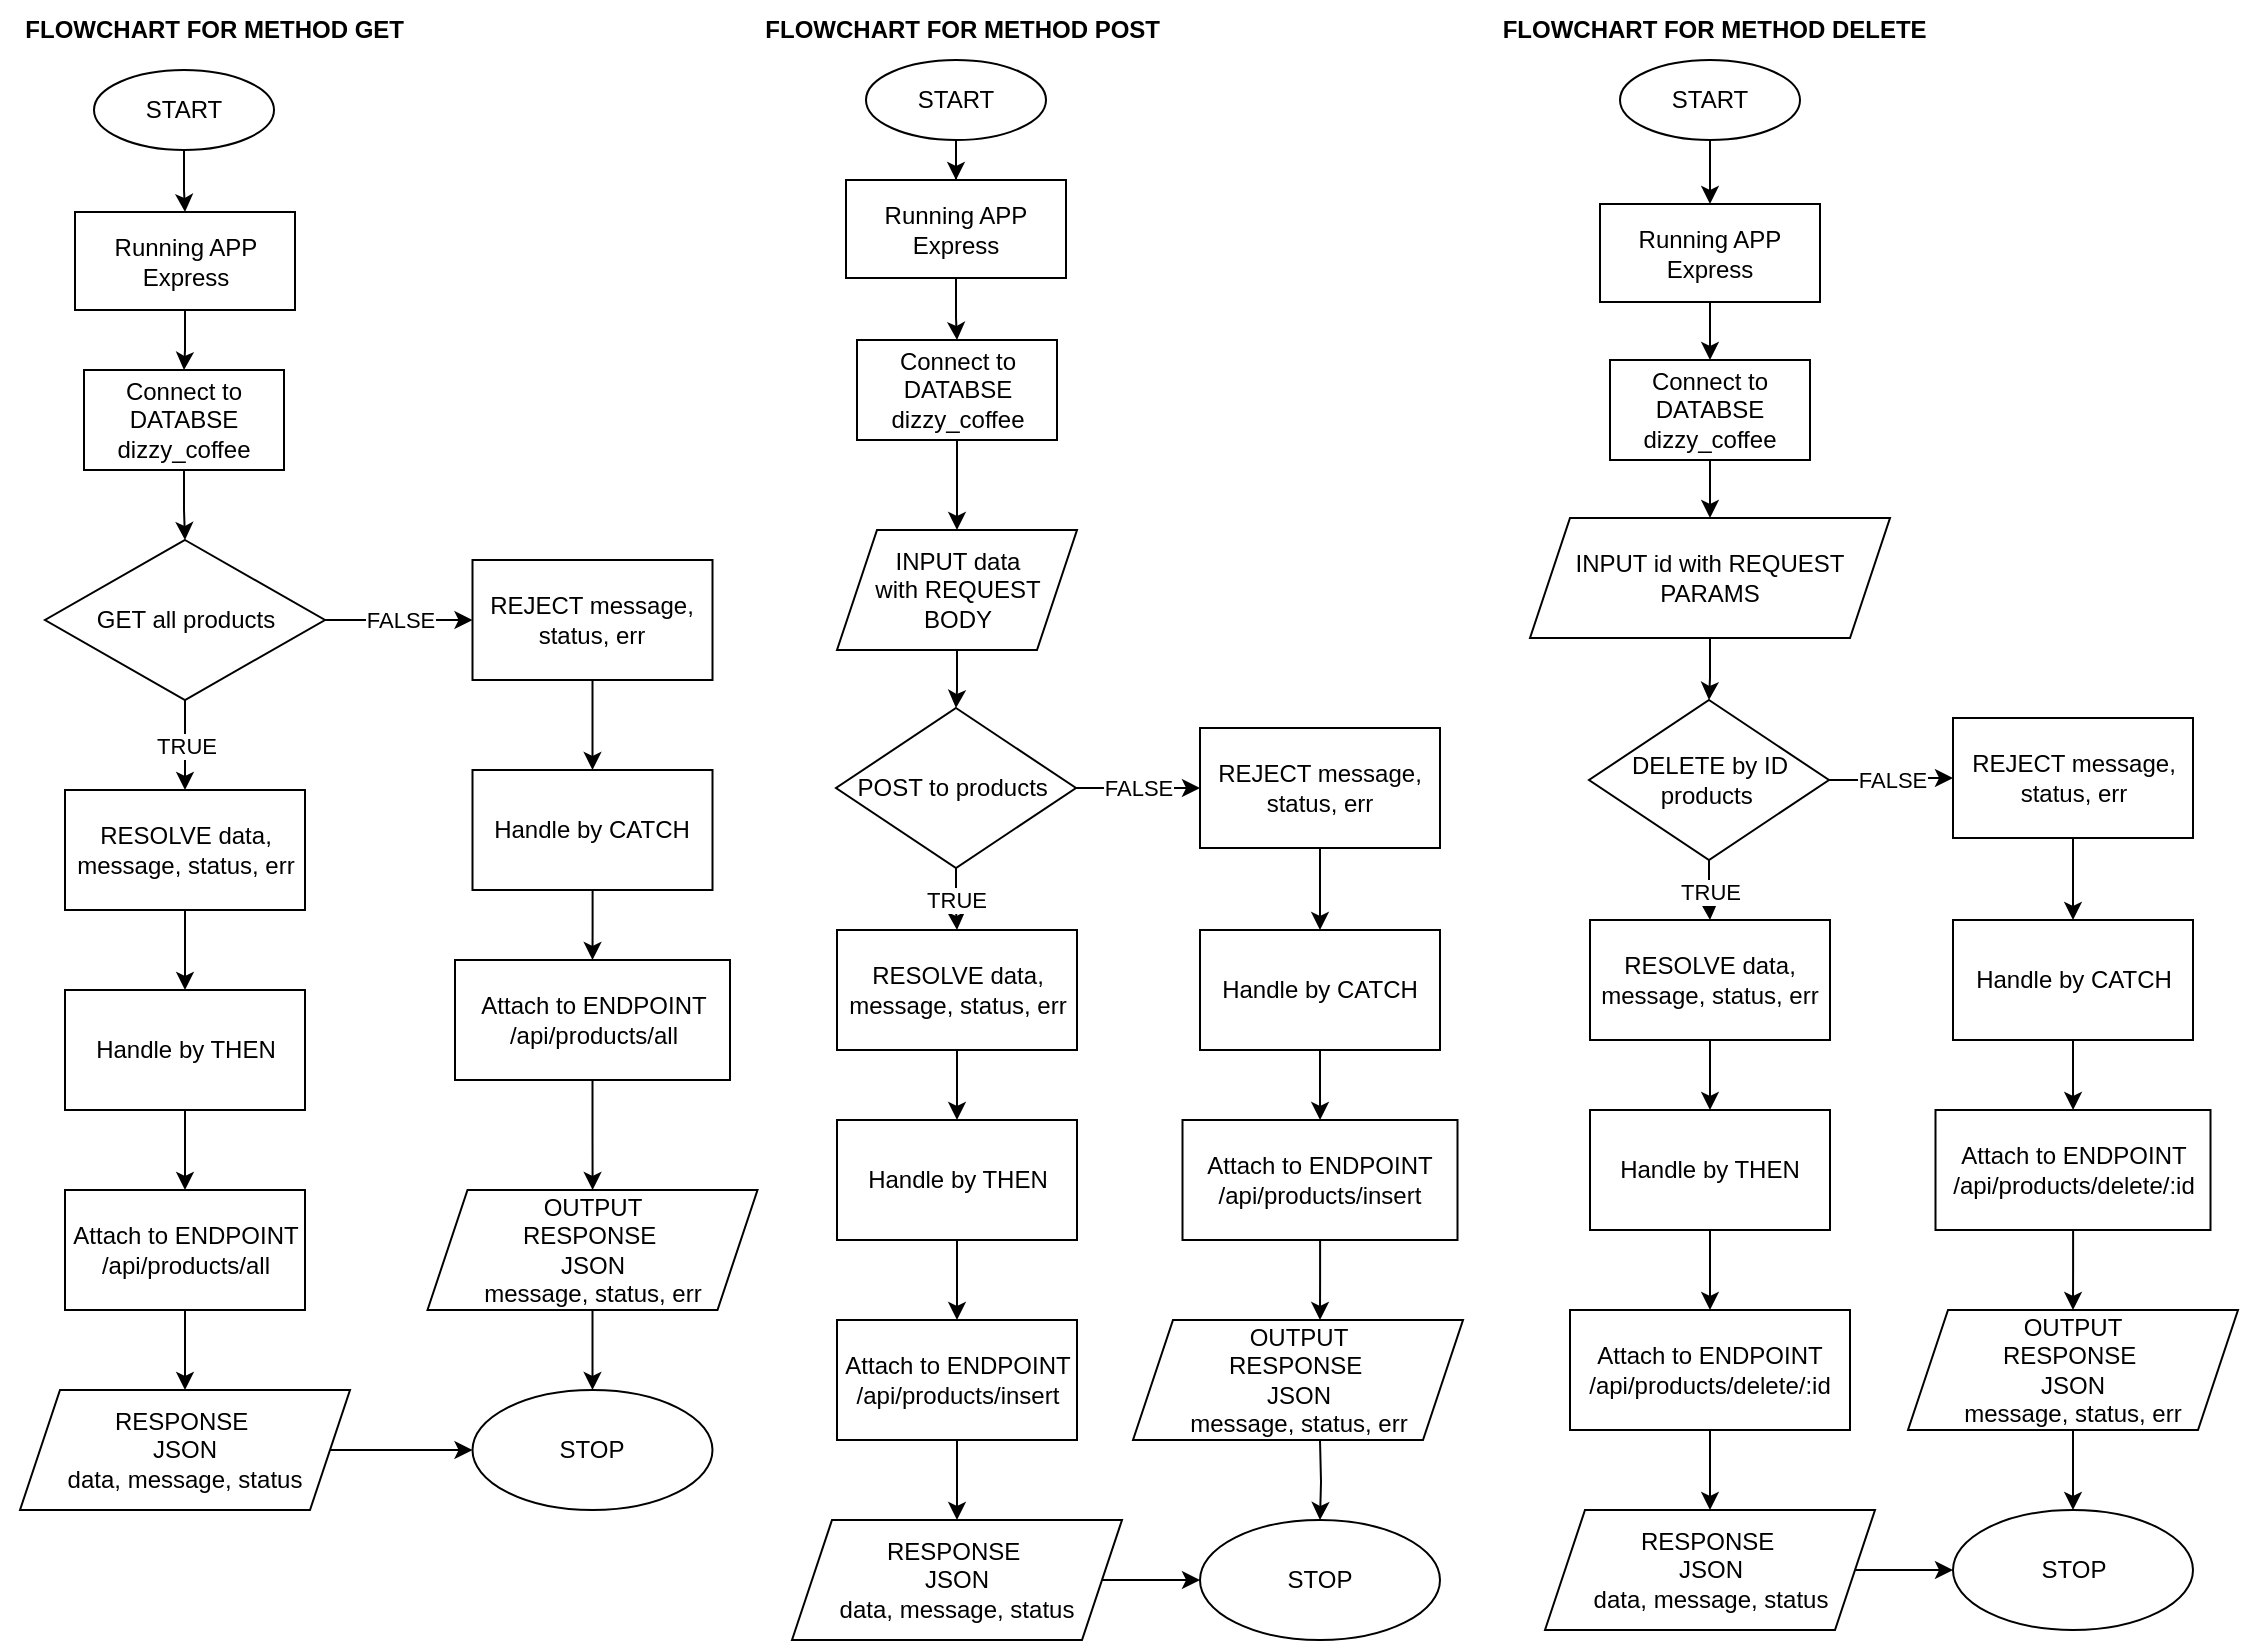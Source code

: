 <mxfile version="17.4.6" type="device"><diagram id="C5RBs43oDa-KdzZeNtuy" name="Page-1"><mxGraphModel dx="868" dy="488" grid="1" gridSize="10" guides="1" tooltips="1" connect="1" arrows="1" fold="1" page="1" pageScale="1" pageWidth="1169" pageHeight="827" math="0" shadow="0"><root><mxCell id="WIyWlLk6GJQsqaUBKTNV-0"/><mxCell id="WIyWlLk6GJQsqaUBKTNV-1" parent="WIyWlLk6GJQsqaUBKTNV-0"/><mxCell id="Aat2uez3Rn2jv2o_l3eE-41" value="" style="edgeStyle=orthogonalEdgeStyle;rounded=0;orthogonalLoop=1;jettySize=auto;html=1;" edge="1" parent="WIyWlLk6GJQsqaUBKTNV-1" source="Aat2uez3Rn2jv2o_l3eE-0" target="Aat2uez3Rn2jv2o_l3eE-40"><mxGeometry relative="1" as="geometry"/></mxCell><mxCell id="Aat2uez3Rn2jv2o_l3eE-0" value="START" style="ellipse;whiteSpace=wrap;html=1;" vertex="1" parent="WIyWlLk6GJQsqaUBKTNV-1"><mxGeometry x="67" y="35" width="90" height="40" as="geometry"/></mxCell><mxCell id="Aat2uez3Rn2jv2o_l3eE-10" value="" style="edgeStyle=orthogonalEdgeStyle;rounded=0;orthogonalLoop=1;jettySize=auto;html=1;" edge="1" parent="WIyWlLk6GJQsqaUBKTNV-1" source="Aat2uez3Rn2jv2o_l3eE-6" target="Aat2uez3Rn2jv2o_l3eE-9"><mxGeometry relative="1" as="geometry"/></mxCell><mxCell id="Aat2uez3Rn2jv2o_l3eE-6" value="Connect to DATABSE dizzy_coffee" style="whiteSpace=wrap;html=1;" vertex="1" parent="WIyWlLk6GJQsqaUBKTNV-1"><mxGeometry x="62" y="185" width="100" height="50" as="geometry"/></mxCell><mxCell id="Aat2uez3Rn2jv2o_l3eE-12" value="TRUE" style="edgeStyle=orthogonalEdgeStyle;rounded=0;orthogonalLoop=1;jettySize=auto;html=1;" edge="1" parent="WIyWlLk6GJQsqaUBKTNV-1" source="Aat2uez3Rn2jv2o_l3eE-9" target="Aat2uez3Rn2jv2o_l3eE-11"><mxGeometry relative="1" as="geometry"/></mxCell><mxCell id="Aat2uez3Rn2jv2o_l3eE-14" value="FALSE" style="edgeStyle=orthogonalEdgeStyle;rounded=0;orthogonalLoop=1;jettySize=auto;html=1;" edge="1" parent="WIyWlLk6GJQsqaUBKTNV-1" source="Aat2uez3Rn2jv2o_l3eE-9" target="Aat2uez3Rn2jv2o_l3eE-13"><mxGeometry relative="1" as="geometry"/></mxCell><mxCell id="Aat2uez3Rn2jv2o_l3eE-9" value="&lt;span&gt;GET all products&lt;/span&gt;" style="rhombus;whiteSpace=wrap;html=1;" vertex="1" parent="WIyWlLk6GJQsqaUBKTNV-1"><mxGeometry x="42.5" y="270" width="140" height="80" as="geometry"/></mxCell><mxCell id="Aat2uez3Rn2jv2o_l3eE-20" value="" style="edgeStyle=orthogonalEdgeStyle;rounded=0;orthogonalLoop=1;jettySize=auto;html=1;" edge="1" parent="WIyWlLk6GJQsqaUBKTNV-1" source="Aat2uez3Rn2jv2o_l3eE-11" target="Aat2uez3Rn2jv2o_l3eE-19"><mxGeometry relative="1" as="geometry"/></mxCell><mxCell id="Aat2uez3Rn2jv2o_l3eE-11" value="RESOLVE data, message, status, err" style="whiteSpace=wrap;html=1;" vertex="1" parent="WIyWlLk6GJQsqaUBKTNV-1"><mxGeometry x="52.5" y="395" width="120" height="60" as="geometry"/></mxCell><mxCell id="Aat2uez3Rn2jv2o_l3eE-24" value="" style="edgeStyle=orthogonalEdgeStyle;rounded=0;orthogonalLoop=1;jettySize=auto;html=1;" edge="1" parent="WIyWlLk6GJQsqaUBKTNV-1" source="Aat2uez3Rn2jv2o_l3eE-13" target="Aat2uez3Rn2jv2o_l3eE-23"><mxGeometry relative="1" as="geometry"/></mxCell><mxCell id="Aat2uez3Rn2jv2o_l3eE-13" value="REJECT message, status, err" style="whiteSpace=wrap;html=1;" vertex="1" parent="WIyWlLk6GJQsqaUBKTNV-1"><mxGeometry x="256.25" y="280" width="120" height="60" as="geometry"/></mxCell><mxCell id="Aat2uez3Rn2jv2o_l3eE-28" value="" style="edgeStyle=orthogonalEdgeStyle;rounded=0;orthogonalLoop=1;jettySize=auto;html=1;" edge="1" parent="WIyWlLk6GJQsqaUBKTNV-1" source="Aat2uez3Rn2jv2o_l3eE-19" target="Aat2uez3Rn2jv2o_l3eE-27"><mxGeometry relative="1" as="geometry"/></mxCell><mxCell id="Aat2uez3Rn2jv2o_l3eE-19" value="Handle by THEN" style="whiteSpace=wrap;html=1;" vertex="1" parent="WIyWlLk6GJQsqaUBKTNV-1"><mxGeometry x="52.5" y="495" width="120" height="60" as="geometry"/></mxCell><mxCell id="Aat2uez3Rn2jv2o_l3eE-32" value="" style="edgeStyle=orthogonalEdgeStyle;rounded=0;orthogonalLoop=1;jettySize=auto;html=1;" edge="1" parent="WIyWlLk6GJQsqaUBKTNV-1" source="Aat2uez3Rn2jv2o_l3eE-23" target="Aat2uez3Rn2jv2o_l3eE-31"><mxGeometry relative="1" as="geometry"/></mxCell><mxCell id="Aat2uez3Rn2jv2o_l3eE-23" value="Handle by CATCH" style="whiteSpace=wrap;html=1;" vertex="1" parent="WIyWlLk6GJQsqaUBKTNV-1"><mxGeometry x="256.25" y="385" width="120" height="60" as="geometry"/></mxCell><mxCell id="Aat2uez3Rn2jv2o_l3eE-30" value="" style="edgeStyle=orthogonalEdgeStyle;rounded=0;orthogonalLoop=1;jettySize=auto;html=1;" edge="1" parent="WIyWlLk6GJQsqaUBKTNV-1" source="Aat2uez3Rn2jv2o_l3eE-27" target="Aat2uez3Rn2jv2o_l3eE-29"><mxGeometry relative="1" as="geometry"/></mxCell><mxCell id="Aat2uez3Rn2jv2o_l3eE-27" value="Attach to ENDPOINT&lt;br&gt;/api/products/all" style="whiteSpace=wrap;html=1;" vertex="1" parent="WIyWlLk6GJQsqaUBKTNV-1"><mxGeometry x="52.5" y="595" width="120" height="60" as="geometry"/></mxCell><mxCell id="Aat2uez3Rn2jv2o_l3eE-38" value="" style="edgeStyle=orthogonalEdgeStyle;rounded=0;orthogonalLoop=1;jettySize=auto;html=1;" edge="1" parent="WIyWlLk6GJQsqaUBKTNV-1" source="Aat2uez3Rn2jv2o_l3eE-29" target="Aat2uez3Rn2jv2o_l3eE-37"><mxGeometry relative="1" as="geometry"/></mxCell><mxCell id="Aat2uez3Rn2jv2o_l3eE-29" value="RESPONSE&amp;nbsp;&lt;br&gt;JSON&lt;br&gt;data, message, status" style="shape=parallelogram;perimeter=parallelogramPerimeter;whiteSpace=wrap;html=1;fixedSize=1;" vertex="1" parent="WIyWlLk6GJQsqaUBKTNV-1"><mxGeometry x="30" y="695" width="165" height="60" as="geometry"/></mxCell><mxCell id="Aat2uez3Rn2jv2o_l3eE-34" value="" style="edgeStyle=orthogonalEdgeStyle;rounded=0;orthogonalLoop=1;jettySize=auto;html=1;" edge="1" parent="WIyWlLk6GJQsqaUBKTNV-1" source="Aat2uez3Rn2jv2o_l3eE-31" target="Aat2uez3Rn2jv2o_l3eE-33"><mxGeometry relative="1" as="geometry"/></mxCell><mxCell id="Aat2uez3Rn2jv2o_l3eE-31" value="Attach to ENDPOINT&lt;br&gt;/api/products/all" style="whiteSpace=wrap;html=1;" vertex="1" parent="WIyWlLk6GJQsqaUBKTNV-1"><mxGeometry x="247.5" y="480" width="137.5" height="60" as="geometry"/></mxCell><mxCell id="Aat2uez3Rn2jv2o_l3eE-39" value="" style="edgeStyle=orthogonalEdgeStyle;rounded=0;orthogonalLoop=1;jettySize=auto;html=1;" edge="1" parent="WIyWlLk6GJQsqaUBKTNV-1" source="Aat2uez3Rn2jv2o_l3eE-33" target="Aat2uez3Rn2jv2o_l3eE-37"><mxGeometry relative="1" as="geometry"/></mxCell><mxCell id="Aat2uez3Rn2jv2o_l3eE-33" value="OUTPUT&lt;br&gt;RESPONSE&amp;nbsp;&lt;br&gt;JSON&lt;br&gt;message, status, err" style="shape=parallelogram;perimeter=parallelogramPerimeter;whiteSpace=wrap;html=1;fixedSize=1;" vertex="1" parent="WIyWlLk6GJQsqaUBKTNV-1"><mxGeometry x="233.75" y="595" width="165" height="60" as="geometry"/></mxCell><mxCell id="Aat2uez3Rn2jv2o_l3eE-37" value="STOP" style="ellipse;whiteSpace=wrap;html=1;" vertex="1" parent="WIyWlLk6GJQsqaUBKTNV-1"><mxGeometry x="256.25" y="695" width="120" height="60" as="geometry"/></mxCell><mxCell id="Aat2uez3Rn2jv2o_l3eE-42" value="" style="edgeStyle=orthogonalEdgeStyle;rounded=0;orthogonalLoop=1;jettySize=auto;html=1;" edge="1" parent="WIyWlLk6GJQsqaUBKTNV-1" source="Aat2uez3Rn2jv2o_l3eE-40" target="Aat2uez3Rn2jv2o_l3eE-6"><mxGeometry relative="1" as="geometry"/></mxCell><mxCell id="Aat2uez3Rn2jv2o_l3eE-40" value="Running APP Express" style="whiteSpace=wrap;html=1;" vertex="1" parent="WIyWlLk6GJQsqaUBKTNV-1"><mxGeometry x="57.5" y="106" width="110" height="49" as="geometry"/></mxCell><mxCell id="Aat2uez3Rn2jv2o_l3eE-43" value="&lt;b&gt;FLOWCHART FOR METHOD GET&amp;nbsp;&lt;/b&gt;" style="text;html=1;strokeColor=none;fillColor=none;align=center;verticalAlign=middle;whiteSpace=wrap;rounded=0;" vertex="1" parent="WIyWlLk6GJQsqaUBKTNV-1"><mxGeometry x="20" width="217.5" height="30" as="geometry"/></mxCell><mxCell id="Aat2uez3Rn2jv2o_l3eE-44" value="" style="edgeStyle=orthogonalEdgeStyle;rounded=0;orthogonalLoop=1;jettySize=auto;html=1;" edge="1" source="Aat2uez3Rn2jv2o_l3eE-45" target="Aat2uez3Rn2jv2o_l3eE-69" parent="WIyWlLk6GJQsqaUBKTNV-1"><mxGeometry relative="1" as="geometry"/></mxCell><mxCell id="Aat2uez3Rn2jv2o_l3eE-45" value="START" style="ellipse;whiteSpace=wrap;html=1;" vertex="1" parent="WIyWlLk6GJQsqaUBKTNV-1"><mxGeometry x="453" y="30" width="90" height="40" as="geometry"/></mxCell><mxCell id="Aat2uez3Rn2jv2o_l3eE-104" value="" style="edgeStyle=orthogonalEdgeStyle;rounded=0;orthogonalLoop=1;jettySize=auto;html=1;" edge="1" parent="WIyWlLk6GJQsqaUBKTNV-1" source="Aat2uez3Rn2jv2o_l3eE-47" target="Aat2uez3Rn2jv2o_l3eE-76"><mxGeometry relative="1" as="geometry"/></mxCell><mxCell id="Aat2uez3Rn2jv2o_l3eE-47" value="Connect to DATABSE dizzy_coffee" style="whiteSpace=wrap;html=1;" vertex="1" parent="WIyWlLk6GJQsqaUBKTNV-1"><mxGeometry x="448.5" y="170" width="100" height="50" as="geometry"/></mxCell><mxCell id="Aat2uez3Rn2jv2o_l3eE-68" value="" style="edgeStyle=orthogonalEdgeStyle;rounded=0;orthogonalLoop=1;jettySize=auto;html=1;" edge="1" source="Aat2uez3Rn2jv2o_l3eE-69" target="Aat2uez3Rn2jv2o_l3eE-47" parent="WIyWlLk6GJQsqaUBKTNV-1"><mxGeometry relative="1" as="geometry"/></mxCell><mxCell id="Aat2uez3Rn2jv2o_l3eE-69" value="Running APP Express" style="whiteSpace=wrap;html=1;" vertex="1" parent="WIyWlLk6GJQsqaUBKTNV-1"><mxGeometry x="443" y="90" width="110" height="49" as="geometry"/></mxCell><mxCell id="Aat2uez3Rn2jv2o_l3eE-79" value="" style="edgeStyle=orthogonalEdgeStyle;rounded=0;orthogonalLoop=1;jettySize=auto;html=1;" edge="1" parent="WIyWlLk6GJQsqaUBKTNV-1" source="Aat2uez3Rn2jv2o_l3eE-76" target="Aat2uez3Rn2jv2o_l3eE-78"><mxGeometry relative="1" as="geometry"/></mxCell><mxCell id="Aat2uez3Rn2jv2o_l3eE-76" value="INPUT data&lt;br&gt;with REQUEST BODY" style="shape=parallelogram;perimeter=parallelogramPerimeter;whiteSpace=wrap;html=1;fixedSize=1;" vertex="1" parent="WIyWlLk6GJQsqaUBKTNV-1"><mxGeometry x="438.5" y="265" width="120" height="60" as="geometry"/></mxCell><mxCell id="Aat2uez3Rn2jv2o_l3eE-90" value="FALSE" style="edgeStyle=orthogonalEdgeStyle;rounded=0;orthogonalLoop=1;jettySize=auto;html=1;entryX=0;entryY=0.5;entryDx=0;entryDy=0;" edge="1" parent="WIyWlLk6GJQsqaUBKTNV-1" source="Aat2uez3Rn2jv2o_l3eE-78" target="Aat2uez3Rn2jv2o_l3eE-81"><mxGeometry relative="1" as="geometry"/></mxCell><mxCell id="Aat2uez3Rn2jv2o_l3eE-103" value="TRUE" style="edgeStyle=orthogonalEdgeStyle;rounded=0;orthogonalLoop=1;jettySize=auto;html=1;" edge="1" parent="WIyWlLk6GJQsqaUBKTNV-1" source="Aat2uez3Rn2jv2o_l3eE-78" target="Aat2uez3Rn2jv2o_l3eE-93"><mxGeometry relative="1" as="geometry"/></mxCell><mxCell id="Aat2uez3Rn2jv2o_l3eE-78" value="POST to products&amp;nbsp;" style="rhombus;whiteSpace=wrap;html=1;" vertex="1" parent="WIyWlLk6GJQsqaUBKTNV-1"><mxGeometry x="438" y="354" width="120" height="80" as="geometry"/></mxCell><mxCell id="Aat2uez3Rn2jv2o_l3eE-80" value="" style="edgeStyle=orthogonalEdgeStyle;rounded=0;orthogonalLoop=1;jettySize=auto;html=1;" edge="1" source="Aat2uez3Rn2jv2o_l3eE-81" target="Aat2uez3Rn2jv2o_l3eE-83" parent="WIyWlLk6GJQsqaUBKTNV-1"><mxGeometry relative="1" as="geometry"/></mxCell><mxCell id="Aat2uez3Rn2jv2o_l3eE-81" value="REJECT message, status, err" style="whiteSpace=wrap;html=1;" vertex="1" parent="WIyWlLk6GJQsqaUBKTNV-1"><mxGeometry x="620" y="364" width="120" height="60" as="geometry"/></mxCell><mxCell id="Aat2uez3Rn2jv2o_l3eE-82" value="" style="edgeStyle=orthogonalEdgeStyle;rounded=0;orthogonalLoop=1;jettySize=auto;html=1;" edge="1" source="Aat2uez3Rn2jv2o_l3eE-83" target="Aat2uez3Rn2jv2o_l3eE-86" parent="WIyWlLk6GJQsqaUBKTNV-1"><mxGeometry relative="1" as="geometry"/></mxCell><mxCell id="Aat2uez3Rn2jv2o_l3eE-83" value="Handle by CATCH" style="whiteSpace=wrap;html=1;" vertex="1" parent="WIyWlLk6GJQsqaUBKTNV-1"><mxGeometry x="620" y="465" width="120" height="60" as="geometry"/></mxCell><mxCell id="Aat2uez3Rn2jv2o_l3eE-85" value="" style="edgeStyle=orthogonalEdgeStyle;rounded=0;orthogonalLoop=1;jettySize=auto;html=1;" edge="1" source="Aat2uez3Rn2jv2o_l3eE-86" parent="WIyWlLk6GJQsqaUBKTNV-1"><mxGeometry relative="1" as="geometry"><mxPoint x="680" y="660" as="targetPoint"/></mxGeometry></mxCell><mxCell id="Aat2uez3Rn2jv2o_l3eE-86" value="Attach to ENDPOINT&lt;br&gt;/api/products/insert" style="whiteSpace=wrap;html=1;" vertex="1" parent="WIyWlLk6GJQsqaUBKTNV-1"><mxGeometry x="611.25" y="560" width="137.5" height="60" as="geometry"/></mxCell><mxCell id="Aat2uez3Rn2jv2o_l3eE-87" value="" style="edgeStyle=orthogonalEdgeStyle;rounded=0;orthogonalLoop=1;jettySize=auto;html=1;" edge="1" target="Aat2uez3Rn2jv2o_l3eE-89" parent="WIyWlLk6GJQsqaUBKTNV-1"><mxGeometry relative="1" as="geometry"><mxPoint x="680" y="720" as="sourcePoint"/></mxGeometry></mxCell><mxCell id="Aat2uez3Rn2jv2o_l3eE-88" value="OUTPUT&lt;br&gt;RESPONSE&amp;nbsp;&lt;br&gt;JSON&lt;br&gt;message, status, err" style="shape=parallelogram;perimeter=parallelogramPerimeter;whiteSpace=wrap;html=1;fixedSize=1;" vertex="1" parent="WIyWlLk6GJQsqaUBKTNV-1"><mxGeometry x="586.5" y="660" width="165" height="60" as="geometry"/></mxCell><mxCell id="Aat2uez3Rn2jv2o_l3eE-89" value="STOP" style="ellipse;whiteSpace=wrap;html=1;" vertex="1" parent="WIyWlLk6GJQsqaUBKTNV-1"><mxGeometry x="620" y="760" width="120" height="60" as="geometry"/></mxCell><mxCell id="Aat2uez3Rn2jv2o_l3eE-92" value="" style="edgeStyle=orthogonalEdgeStyle;rounded=0;orthogonalLoop=1;jettySize=auto;html=1;" edge="1" source="Aat2uez3Rn2jv2o_l3eE-93" target="Aat2uez3Rn2jv2o_l3eE-95" parent="WIyWlLk6GJQsqaUBKTNV-1"><mxGeometry relative="1" as="geometry"/></mxCell><mxCell id="Aat2uez3Rn2jv2o_l3eE-93" value="RESOLVE data, message, status, err" style="whiteSpace=wrap;html=1;" vertex="1" parent="WIyWlLk6GJQsqaUBKTNV-1"><mxGeometry x="438.5" y="465" width="120" height="60" as="geometry"/></mxCell><mxCell id="Aat2uez3Rn2jv2o_l3eE-94" value="" style="edgeStyle=orthogonalEdgeStyle;rounded=0;orthogonalLoop=1;jettySize=auto;html=1;" edge="1" source="Aat2uez3Rn2jv2o_l3eE-95" target="Aat2uez3Rn2jv2o_l3eE-97" parent="WIyWlLk6GJQsqaUBKTNV-1"><mxGeometry relative="1" as="geometry"/></mxCell><mxCell id="Aat2uez3Rn2jv2o_l3eE-95" value="Handle by THEN" style="whiteSpace=wrap;html=1;" vertex="1" parent="WIyWlLk6GJQsqaUBKTNV-1"><mxGeometry x="438.5" y="560" width="120" height="60" as="geometry"/></mxCell><mxCell id="Aat2uez3Rn2jv2o_l3eE-96" value="" style="edgeStyle=orthogonalEdgeStyle;rounded=0;orthogonalLoop=1;jettySize=auto;html=1;" edge="1" source="Aat2uez3Rn2jv2o_l3eE-97" target="Aat2uez3Rn2jv2o_l3eE-98" parent="WIyWlLk6GJQsqaUBKTNV-1"><mxGeometry relative="1" as="geometry"/></mxCell><mxCell id="Aat2uez3Rn2jv2o_l3eE-97" value="Attach to ENDPOINT&lt;br&gt;/api/products/insert" style="whiteSpace=wrap;html=1;" vertex="1" parent="WIyWlLk6GJQsqaUBKTNV-1"><mxGeometry x="438.5" y="660" width="120" height="60" as="geometry"/></mxCell><mxCell id="Aat2uez3Rn2jv2o_l3eE-99" style="edgeStyle=orthogonalEdgeStyle;rounded=0;orthogonalLoop=1;jettySize=auto;html=1;entryX=0;entryY=0.5;entryDx=0;entryDy=0;" edge="1" parent="WIyWlLk6GJQsqaUBKTNV-1" source="Aat2uez3Rn2jv2o_l3eE-98" target="Aat2uez3Rn2jv2o_l3eE-89"><mxGeometry relative="1" as="geometry"/></mxCell><mxCell id="Aat2uez3Rn2jv2o_l3eE-98" value="RESPONSE&amp;nbsp;&lt;br&gt;JSON&lt;br&gt;data, message, status" style="shape=parallelogram;perimeter=parallelogramPerimeter;whiteSpace=wrap;html=1;fixedSize=1;" vertex="1" parent="WIyWlLk6GJQsqaUBKTNV-1"><mxGeometry x="416" y="760" width="165" height="60" as="geometry"/></mxCell><mxCell id="Aat2uez3Rn2jv2o_l3eE-137" value="" style="edgeStyle=orthogonalEdgeStyle;rounded=0;orthogonalLoop=1;jettySize=auto;html=1;" edge="1" parent="WIyWlLk6GJQsqaUBKTNV-1" source="Aat2uez3Rn2jv2o_l3eE-106" target="Aat2uez3Rn2jv2o_l3eE-110"><mxGeometry relative="1" as="geometry"/></mxCell><mxCell id="Aat2uez3Rn2jv2o_l3eE-106" value="START" style="ellipse;whiteSpace=wrap;html=1;" vertex="1" parent="WIyWlLk6GJQsqaUBKTNV-1"><mxGeometry x="830" y="30" width="90" height="40" as="geometry"/></mxCell><mxCell id="Aat2uez3Rn2jv2o_l3eE-107" value="" style="edgeStyle=orthogonalEdgeStyle;rounded=0;orthogonalLoop=1;jettySize=auto;html=1;" edge="1" source="Aat2uez3Rn2jv2o_l3eE-108" target="Aat2uez3Rn2jv2o_l3eE-112" parent="WIyWlLk6GJQsqaUBKTNV-1"><mxGeometry relative="1" as="geometry"/></mxCell><mxCell id="Aat2uez3Rn2jv2o_l3eE-108" value="Connect to DATABSE dizzy_coffee" style="whiteSpace=wrap;html=1;" vertex="1" parent="WIyWlLk6GJQsqaUBKTNV-1"><mxGeometry x="825" y="180" width="100" height="50" as="geometry"/></mxCell><mxCell id="Aat2uez3Rn2jv2o_l3eE-135" value="" style="edgeStyle=orthogonalEdgeStyle;rounded=0;orthogonalLoop=1;jettySize=auto;html=1;" edge="1" parent="WIyWlLk6GJQsqaUBKTNV-1" source="Aat2uez3Rn2jv2o_l3eE-110" target="Aat2uez3Rn2jv2o_l3eE-108"><mxGeometry relative="1" as="geometry"/></mxCell><mxCell id="Aat2uez3Rn2jv2o_l3eE-110" value="Running APP Express" style="whiteSpace=wrap;html=1;" vertex="1" parent="WIyWlLk6GJQsqaUBKTNV-1"><mxGeometry x="820" y="102" width="110" height="49" as="geometry"/></mxCell><mxCell id="Aat2uez3Rn2jv2o_l3eE-111" value="" style="edgeStyle=orthogonalEdgeStyle;rounded=0;orthogonalLoop=1;jettySize=auto;html=1;" edge="1" source="Aat2uez3Rn2jv2o_l3eE-112" target="Aat2uez3Rn2jv2o_l3eE-115" parent="WIyWlLk6GJQsqaUBKTNV-1"><mxGeometry relative="1" as="geometry"/></mxCell><mxCell id="Aat2uez3Rn2jv2o_l3eE-112" value="INPUT id with REQUEST PARAMS" style="shape=parallelogram;perimeter=parallelogramPerimeter;whiteSpace=wrap;html=1;fixedSize=1;" vertex="1" parent="WIyWlLk6GJQsqaUBKTNV-1"><mxGeometry x="785" y="259" width="180" height="60" as="geometry"/></mxCell><mxCell id="Aat2uez3Rn2jv2o_l3eE-113" value="FALSE" style="edgeStyle=orthogonalEdgeStyle;rounded=0;orthogonalLoop=1;jettySize=auto;html=1;entryX=0;entryY=0.5;entryDx=0;entryDy=0;" edge="1" source="Aat2uez3Rn2jv2o_l3eE-115" target="Aat2uez3Rn2jv2o_l3eE-117" parent="WIyWlLk6GJQsqaUBKTNV-1"><mxGeometry relative="1" as="geometry"/></mxCell><mxCell id="Aat2uez3Rn2jv2o_l3eE-114" value="TRUE" style="edgeStyle=orthogonalEdgeStyle;rounded=0;orthogonalLoop=1;jettySize=auto;html=1;" edge="1" source="Aat2uez3Rn2jv2o_l3eE-115" target="Aat2uez3Rn2jv2o_l3eE-126" parent="WIyWlLk6GJQsqaUBKTNV-1"><mxGeometry relative="1" as="geometry"/></mxCell><mxCell id="Aat2uez3Rn2jv2o_l3eE-115" value="DELETE by ID products&amp;nbsp;" style="rhombus;whiteSpace=wrap;html=1;" vertex="1" parent="WIyWlLk6GJQsqaUBKTNV-1"><mxGeometry x="814.5" y="350" width="120" height="80" as="geometry"/></mxCell><mxCell id="Aat2uez3Rn2jv2o_l3eE-116" value="" style="edgeStyle=orthogonalEdgeStyle;rounded=0;orthogonalLoop=1;jettySize=auto;html=1;" edge="1" source="Aat2uez3Rn2jv2o_l3eE-117" target="Aat2uez3Rn2jv2o_l3eE-119" parent="WIyWlLk6GJQsqaUBKTNV-1"><mxGeometry relative="1" as="geometry"/></mxCell><mxCell id="Aat2uez3Rn2jv2o_l3eE-117" value="REJECT message, status, err" style="whiteSpace=wrap;html=1;" vertex="1" parent="WIyWlLk6GJQsqaUBKTNV-1"><mxGeometry x="996.5" y="359" width="120" height="60" as="geometry"/></mxCell><mxCell id="Aat2uez3Rn2jv2o_l3eE-118" value="" style="edgeStyle=orthogonalEdgeStyle;rounded=0;orthogonalLoop=1;jettySize=auto;html=1;" edge="1" source="Aat2uez3Rn2jv2o_l3eE-119" target="Aat2uez3Rn2jv2o_l3eE-121" parent="WIyWlLk6GJQsqaUBKTNV-1"><mxGeometry relative="1" as="geometry"/></mxCell><mxCell id="Aat2uez3Rn2jv2o_l3eE-119" value="Handle by CATCH" style="whiteSpace=wrap;html=1;" vertex="1" parent="WIyWlLk6GJQsqaUBKTNV-1"><mxGeometry x="996.5" y="460" width="120" height="60" as="geometry"/></mxCell><mxCell id="Aat2uez3Rn2jv2o_l3eE-120" value="" style="edgeStyle=orthogonalEdgeStyle;rounded=0;orthogonalLoop=1;jettySize=auto;html=1;" edge="1" source="Aat2uez3Rn2jv2o_l3eE-121" target="Aat2uez3Rn2jv2o_l3eE-123" parent="WIyWlLk6GJQsqaUBKTNV-1"><mxGeometry relative="1" as="geometry"/></mxCell><mxCell id="Aat2uez3Rn2jv2o_l3eE-121" value="Attach to ENDPOINT&lt;br&gt;/api/products/delete/:id" style="whiteSpace=wrap;html=1;" vertex="1" parent="WIyWlLk6GJQsqaUBKTNV-1"><mxGeometry x="987.75" y="555" width="137.5" height="60" as="geometry"/></mxCell><mxCell id="Aat2uez3Rn2jv2o_l3eE-122" value="" style="edgeStyle=orthogonalEdgeStyle;rounded=0;orthogonalLoop=1;jettySize=auto;html=1;" edge="1" source="Aat2uez3Rn2jv2o_l3eE-123" target="Aat2uez3Rn2jv2o_l3eE-124" parent="WIyWlLk6GJQsqaUBKTNV-1"><mxGeometry relative="1" as="geometry"/></mxCell><mxCell id="Aat2uez3Rn2jv2o_l3eE-123" value="OUTPUT&lt;br&gt;RESPONSE&amp;nbsp;&lt;br&gt;JSON&lt;br&gt;message, status, err" style="shape=parallelogram;perimeter=parallelogramPerimeter;whiteSpace=wrap;html=1;fixedSize=1;" vertex="1" parent="WIyWlLk6GJQsqaUBKTNV-1"><mxGeometry x="974" y="655" width="165" height="60" as="geometry"/></mxCell><mxCell id="Aat2uez3Rn2jv2o_l3eE-124" value="STOP" style="ellipse;whiteSpace=wrap;html=1;" vertex="1" parent="WIyWlLk6GJQsqaUBKTNV-1"><mxGeometry x="996.5" y="755" width="120" height="60" as="geometry"/></mxCell><mxCell id="Aat2uez3Rn2jv2o_l3eE-125" value="" style="edgeStyle=orthogonalEdgeStyle;rounded=0;orthogonalLoop=1;jettySize=auto;html=1;" edge="1" source="Aat2uez3Rn2jv2o_l3eE-126" target="Aat2uez3Rn2jv2o_l3eE-128" parent="WIyWlLk6GJQsqaUBKTNV-1"><mxGeometry relative="1" as="geometry"/></mxCell><mxCell id="Aat2uez3Rn2jv2o_l3eE-126" value="RESOLVE data, message, status, err" style="whiteSpace=wrap;html=1;" vertex="1" parent="WIyWlLk6GJQsqaUBKTNV-1"><mxGeometry x="815" y="460" width="120" height="60" as="geometry"/></mxCell><mxCell id="Aat2uez3Rn2jv2o_l3eE-127" value="" style="edgeStyle=orthogonalEdgeStyle;rounded=0;orthogonalLoop=1;jettySize=auto;html=1;" edge="1" source="Aat2uez3Rn2jv2o_l3eE-128" target="Aat2uez3Rn2jv2o_l3eE-130" parent="WIyWlLk6GJQsqaUBKTNV-1"><mxGeometry relative="1" as="geometry"/></mxCell><mxCell id="Aat2uez3Rn2jv2o_l3eE-128" value="Handle by THEN" style="whiteSpace=wrap;html=1;" vertex="1" parent="WIyWlLk6GJQsqaUBKTNV-1"><mxGeometry x="815" y="555" width="120" height="60" as="geometry"/></mxCell><mxCell id="Aat2uez3Rn2jv2o_l3eE-129" value="" style="edgeStyle=orthogonalEdgeStyle;rounded=0;orthogonalLoop=1;jettySize=auto;html=1;" edge="1" source="Aat2uez3Rn2jv2o_l3eE-130" target="Aat2uez3Rn2jv2o_l3eE-132" parent="WIyWlLk6GJQsqaUBKTNV-1"><mxGeometry relative="1" as="geometry"/></mxCell><mxCell id="Aat2uez3Rn2jv2o_l3eE-130" value="Attach to ENDPOINT&lt;br&gt;/api/products/delete/:id" style="whiteSpace=wrap;html=1;" vertex="1" parent="WIyWlLk6GJQsqaUBKTNV-1"><mxGeometry x="805" y="655" width="140" height="60" as="geometry"/></mxCell><mxCell id="Aat2uez3Rn2jv2o_l3eE-131" style="edgeStyle=orthogonalEdgeStyle;rounded=0;orthogonalLoop=1;jettySize=auto;html=1;entryX=0;entryY=0.5;entryDx=0;entryDy=0;" edge="1" source="Aat2uez3Rn2jv2o_l3eE-132" target="Aat2uez3Rn2jv2o_l3eE-124" parent="WIyWlLk6GJQsqaUBKTNV-1"><mxGeometry relative="1" as="geometry"/></mxCell><mxCell id="Aat2uez3Rn2jv2o_l3eE-132" value="RESPONSE&amp;nbsp;&lt;br&gt;JSON&lt;br&gt;data, message, status" style="shape=parallelogram;perimeter=parallelogramPerimeter;whiteSpace=wrap;html=1;fixedSize=1;" vertex="1" parent="WIyWlLk6GJQsqaUBKTNV-1"><mxGeometry x="792.5" y="755" width="165" height="60" as="geometry"/></mxCell><mxCell id="Aat2uez3Rn2jv2o_l3eE-133" value="&lt;b&gt;FLOWCHART FOR METHOD POST&amp;nbsp;&lt;/b&gt;" style="text;html=1;strokeColor=none;fillColor=none;align=center;verticalAlign=middle;whiteSpace=wrap;rounded=0;" vertex="1" parent="WIyWlLk6GJQsqaUBKTNV-1"><mxGeometry x="393.75" width="217.5" height="30" as="geometry"/></mxCell><mxCell id="Aat2uez3Rn2jv2o_l3eE-134" value="&lt;b&gt;FLOWCHART FOR METHOD DELETE&amp;nbsp;&lt;/b&gt;" style="text;html=1;strokeColor=none;fillColor=none;align=center;verticalAlign=middle;whiteSpace=wrap;rounded=0;" vertex="1" parent="WIyWlLk6GJQsqaUBKTNV-1"><mxGeometry x="770.25" width="217.5" height="30" as="geometry"/></mxCell></root></mxGraphModel></diagram></mxfile>